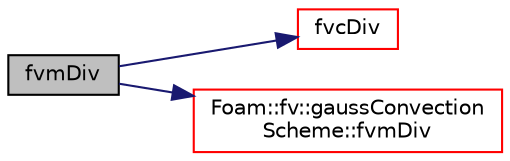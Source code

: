 digraph "fvmDiv"
{
  bgcolor="transparent";
  edge [fontname="Helvetica",fontsize="10",labelfontname="Helvetica",labelfontsize="10"];
  node [fontname="Helvetica",fontsize="10",shape=record];
  rankdir="LR";
  Node1 [label="fvmDiv",height=0.2,width=0.4,color="black", fillcolor="grey75", style="filled", fontcolor="black"];
  Node1 -> Node2 [color="midnightblue",fontsize="10",style="solid",fontname="Helvetica"];
  Node2 [label="fvcDiv",height=0.2,width=0.4,color="red",URL="$a01594.html#a2eacaefd22f61a84fdb13b7d4b96a20a"];
  Node1 -> Node3 [color="midnightblue",fontsize="10",style="solid",fontname="Helvetica"];
  Node3 [label="Foam::fv::gaussConvection\lScheme::fvmDiv",height=0.2,width=0.4,color="red",URL="$a00916.html#ae806c1ba4e4764f7f5b7f5beb710b6f8"];
}
